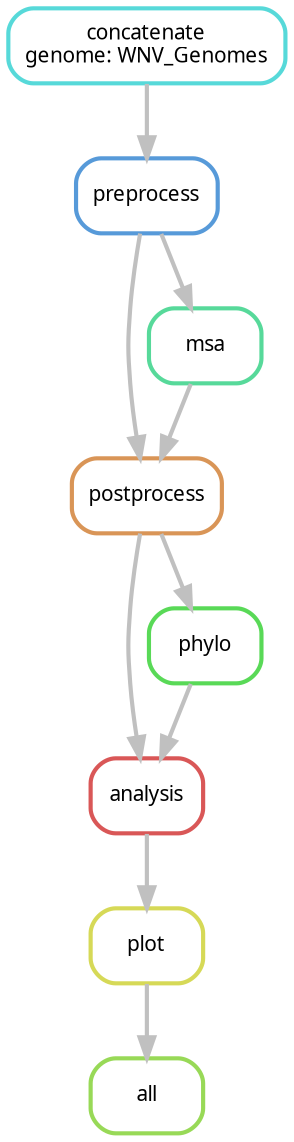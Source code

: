 digraph snakemake_dag {
    graph[bgcolor=white, margin=0];
    node[shape=box, style=rounded, fontname=sans,                 fontsize=10, penwidth=2];
    edge[penwidth=2, color=grey];
	0[label = "all", color = "0.25 0.6 0.85", style="rounded"];
	1[label = "plot", color = "0.17 0.6 0.85", style="rounded"];
	2[label = "analysis", color = "0.00 0.6 0.85", style="rounded"];
	3[label = "postprocess", color = "0.08 0.6 0.85", style="rounded"];
	4[label = "msa", color = "0.42 0.6 0.85", style="rounded"];
	5[label = "preprocess", color = "0.58 0.6 0.85", style="rounded"];
	6[label = "concatenate\ngenome: WNV_Genomes", color = "0.50 0.6 0.85", style="rounded"];
	7[label = "phylo", color = "0.33 0.6 0.85", style="rounded"];
	1 -> 0
	2 -> 1
	3 -> 2
	7 -> 2
	4 -> 3
	5 -> 3
	5 -> 4
	6 -> 5
	3 -> 7
}            
